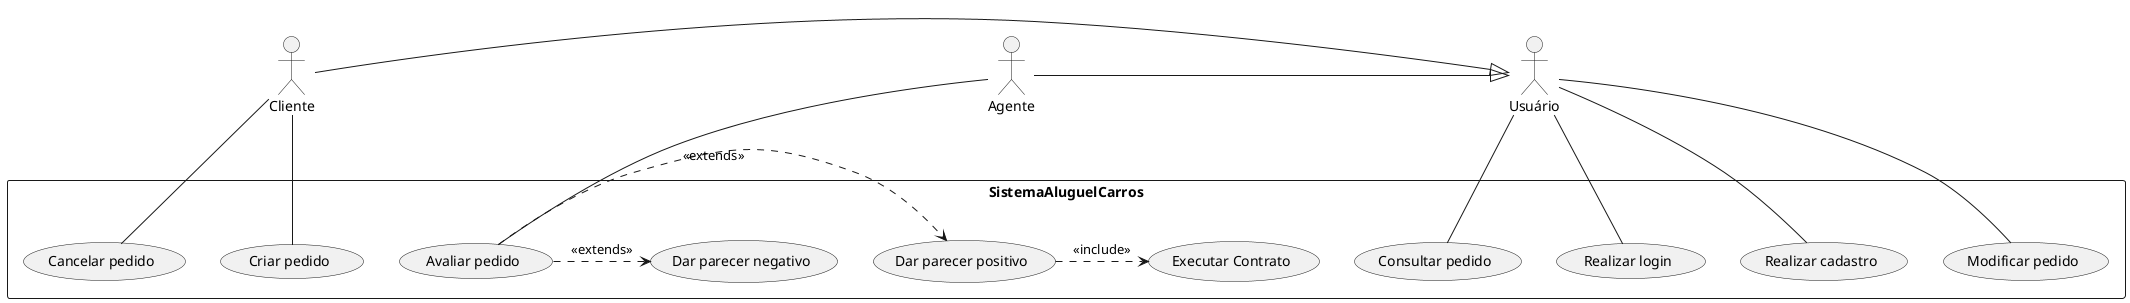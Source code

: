 @startuml
actor Usuário
actor Agente 
actor Cliente
 
rectangle SistemaAluguelCarros{
    Usuário -- (Realizar login)
    Usuário -- (Realizar cadastro)
    Usuário -- (Modificar pedido)
    Usuário -- (Consultar pedido)

    Cliente -- (Criar pedido)
    Cliente -- (Cancelar pedido)

    Agente -- (Avaliar pedido)
    
    (Avaliar pedido) .> (Dar parecer positivo) : <<extends>>
    (Avaliar pedido) .> (Dar parecer negativo) : <<extends>>
    (Dar parecer positivo) .> (Executar Contrato) : <<include>>
    
}
Cliente -|> Usuário
Agente -|> Usuário
@enduml